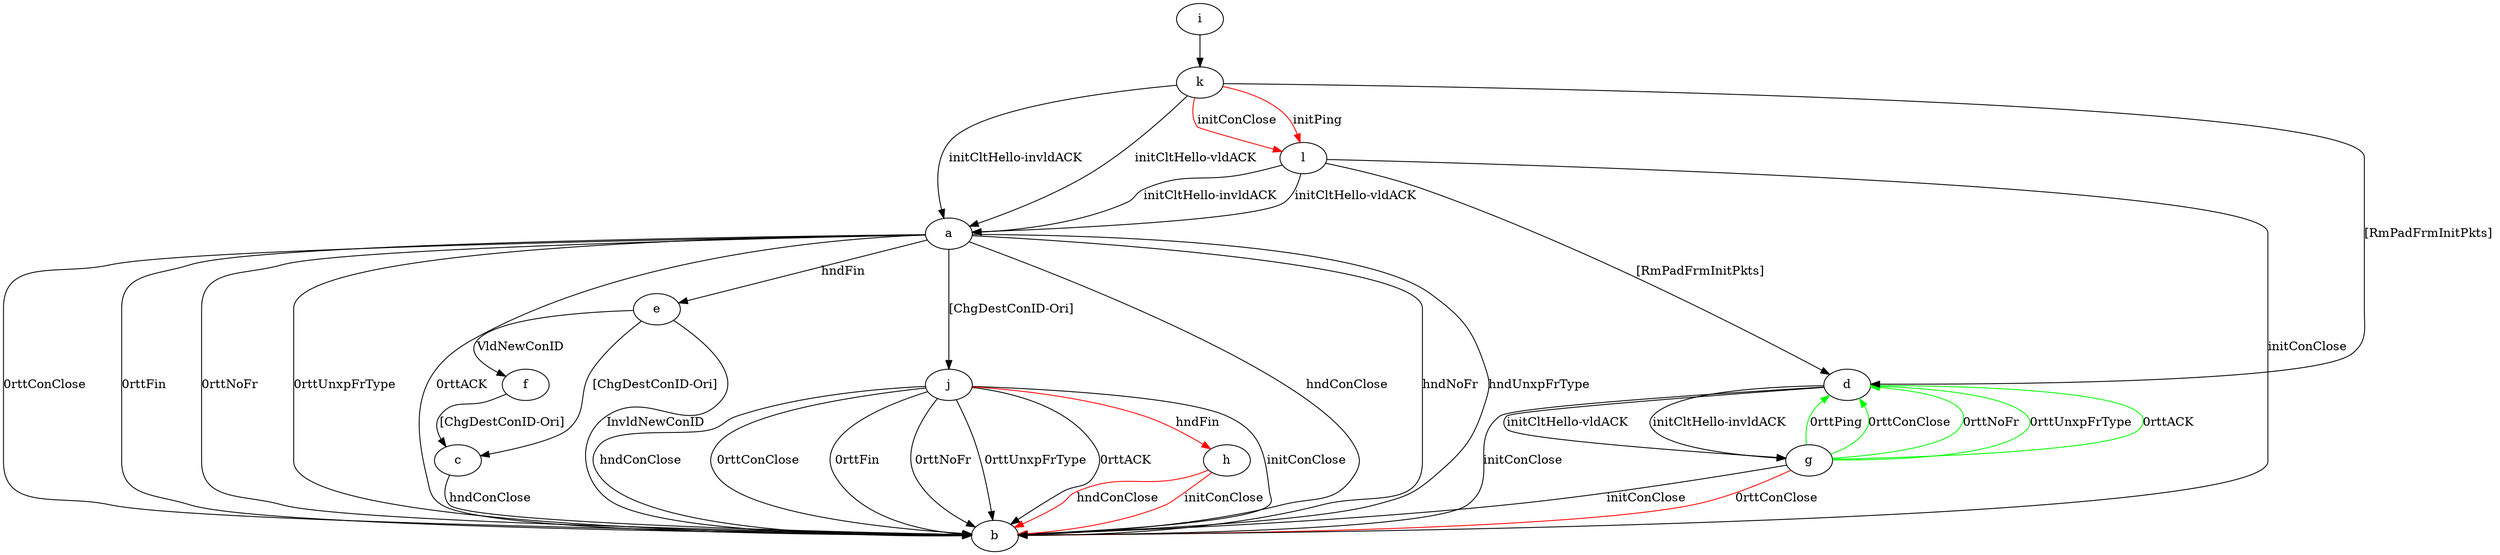 digraph "" {
	a -> b	[key=0,
		label="hndConClose "];
	a -> b	[key=1,
		label="hndNoFr "];
	a -> b	[key=2,
		label="hndUnxpFrType "];
	a -> b	[key=3,
		label="0rttConClose "];
	a -> b	[key=4,
		label="0rttFin "];
	a -> b	[key=5,
		label="0rttNoFr "];
	a -> b	[key=6,
		label="0rttUnxpFrType "];
	a -> b	[key=7,
		label="0rttACK "];
	a -> e	[key=0,
		label="hndFin "];
	a -> j	[key=0,
		label="[ChgDestConID-Ori] "];
	c -> b	[key=0,
		label="hndConClose "];
	d -> b	[key=0,
		label="initConClose "];
	d -> g	[key=0,
		label="initCltHello-vldACK "];
	d -> g	[key=1,
		label="initCltHello-invldACK "];
	e -> b	[key=0,
		label="InvldNewConID "];
	e -> c	[key=0,
		label="[ChgDestConID-Ori] "];
	e -> f	[key=0,
		label="VldNewConID "];
	f -> c	[key=0,
		label="[ChgDestConID-Ori] "];
	g -> b	[key=0,
		label="initConClose "];
	g -> b	[key=1,
		color=red,
		label="0rttConClose "];
	g -> d	[key=0,
		color=green,
		label="0rttPing "];
	g -> d	[key=1,
		color=green,
		label="0rttConClose "];
	g -> d	[key=2,
		color=green,
		label="0rttNoFr "];
	g -> d	[key=3,
		color=green,
		label="0rttUnxpFrType "];
	g -> d	[key=4,
		color=green,
		label="0rttACK "];
	h -> b	[key=0,
		color=red,
		label="initConClose "];
	h -> b	[key=1,
		color=red,
		label="hndConClose "];
	i -> k	[key=0];
	j -> b	[key=0,
		label="initConClose "];
	j -> b	[key=1,
		label="hndConClose "];
	j -> b	[key=2,
		label="0rttConClose "];
	j -> b	[key=3,
		label="0rttFin "];
	j -> b	[key=4,
		label="0rttNoFr "];
	j -> b	[key=5,
		label="0rttUnxpFrType "];
	j -> b	[key=6,
		label="0rttACK "];
	j -> h	[key=0,
		color=red,
		label="hndFin "];
	k -> a	[key=0,
		label="initCltHello-vldACK "];
	k -> a	[key=1,
		label="initCltHello-invldACK "];
	k -> d	[key=0,
		label="[RmPadFrmInitPkts] "];
	k -> l	[key=0,
		color=red,
		label="initPing "];
	k -> l	[key=1,
		color=red,
		label="initConClose "];
	l -> a	[key=0,
		label="initCltHello-vldACK "];
	l -> a	[key=1,
		label="initCltHello-invldACK "];
	l -> b	[key=0,
		label="initConClose "];
	l -> d	[key=0,
		label="[RmPadFrmInitPkts] "];
}

